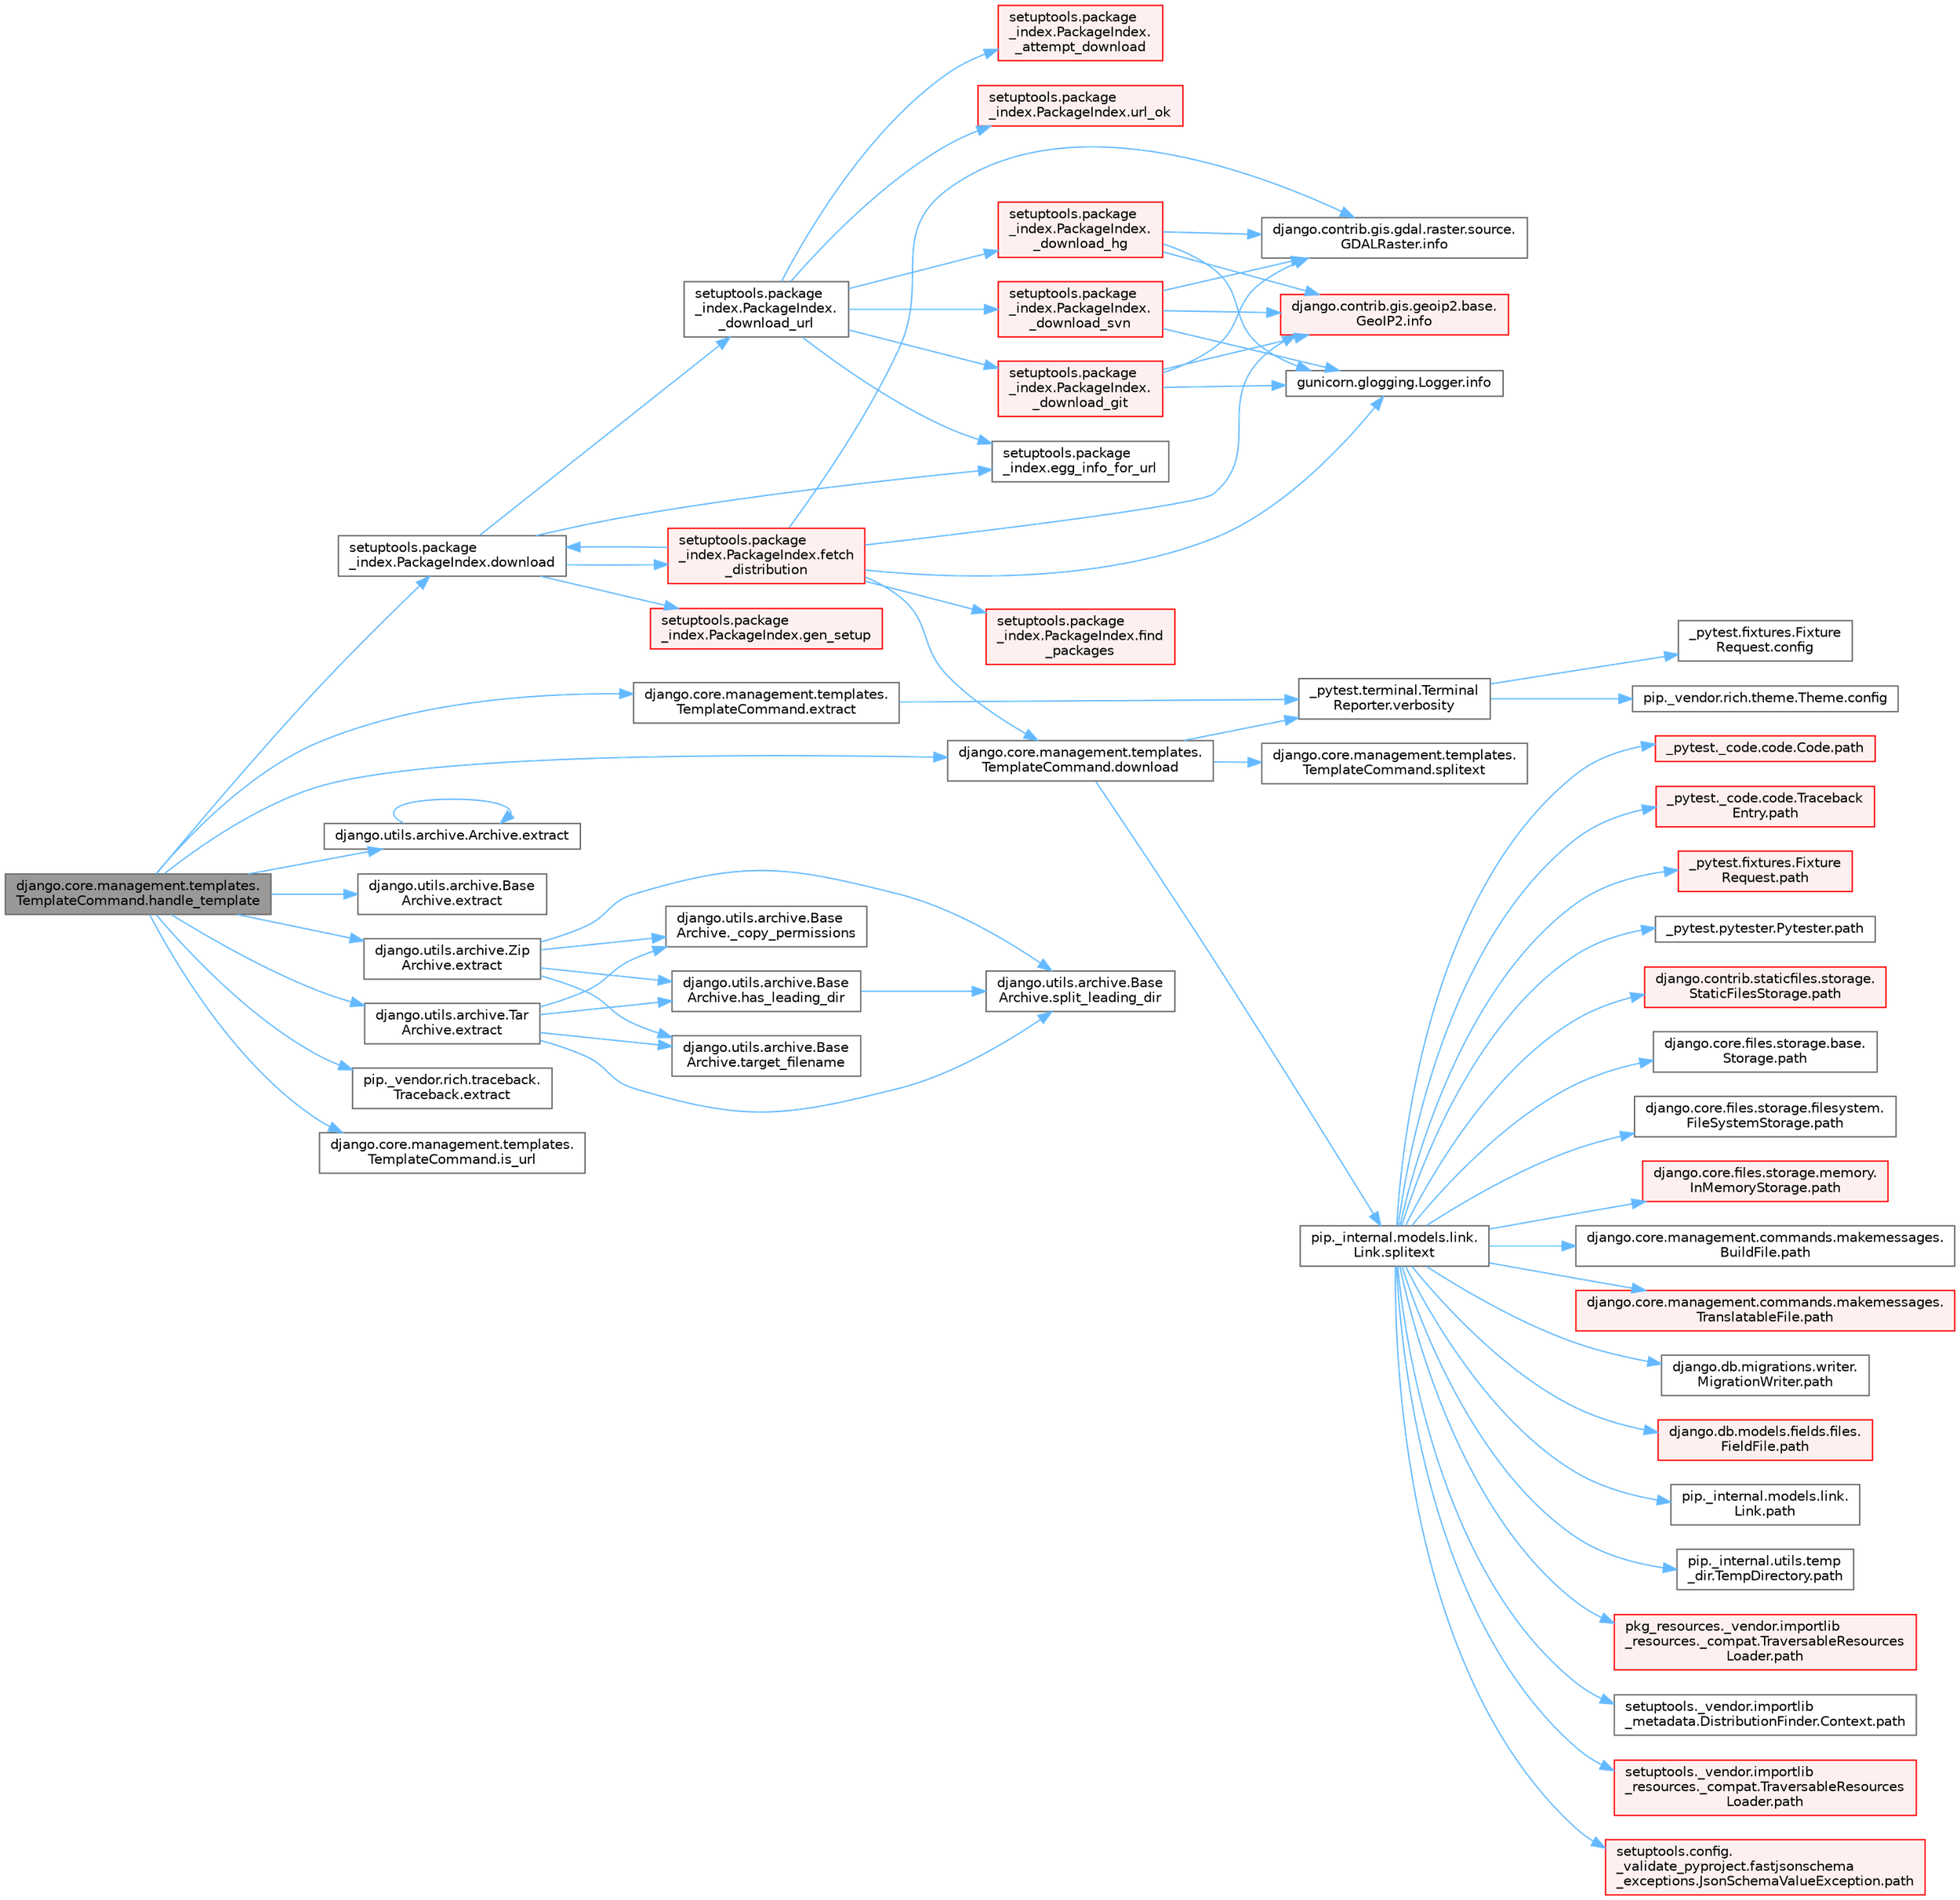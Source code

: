 digraph "django.core.management.templates.TemplateCommand.handle_template"
{
 // LATEX_PDF_SIZE
  bgcolor="transparent";
  edge [fontname=Helvetica,fontsize=10,labelfontname=Helvetica,labelfontsize=10];
  node [fontname=Helvetica,fontsize=10,shape=box,height=0.2,width=0.4];
  rankdir="LR";
  Node1 [id="Node000001",label="django.core.management.templates.\lTemplateCommand.handle_template",height=0.2,width=0.4,color="gray40", fillcolor="grey60", style="filled", fontcolor="black",tooltip=" "];
  Node1 -> Node2 [id="edge1_Node000001_Node000002",color="steelblue1",style="solid",tooltip=" "];
  Node2 [id="Node000002",label="django.core.management.templates.\lTemplateCommand.download",height=0.2,width=0.4,color="grey40", fillcolor="white", style="filled",URL="$classdjango_1_1core_1_1management_1_1templates_1_1_template_command.html#a9e246c2050bad6b5c2add1405978b21d",tooltip=" "];
  Node2 -> Node3 [id="edge2_Node000002_Node000003",color="steelblue1",style="solid",tooltip=" "];
  Node3 [id="Node000003",label="django.core.management.templates.\lTemplateCommand.splitext",height=0.2,width=0.4,color="grey40", fillcolor="white", style="filled",URL="$classdjango_1_1core_1_1management_1_1templates_1_1_template_command.html#a964bf11b1f2ed6b8148056c3cf846277",tooltip=" "];
  Node2 -> Node4 [id="edge3_Node000002_Node000004",color="steelblue1",style="solid",tooltip=" "];
  Node4 [id="Node000004",label="pip._internal.models.link.\lLink.splitext",height=0.2,width=0.4,color="grey40", fillcolor="white", style="filled",URL="$classpip_1_1__internal_1_1models_1_1link_1_1_link.html#a3da1e2b2ae97e76a77b134b6024b2aa9",tooltip=" "];
  Node4 -> Node5 [id="edge4_Node000004_Node000005",color="steelblue1",style="solid",tooltip=" "];
  Node5 [id="Node000005",label="_pytest._code.code.Code.path",height=0.2,width=0.4,color="red", fillcolor="#FFF0F0", style="filled",URL="$class__pytest_1_1__code_1_1code_1_1_code.html#a1dae55e90750fe77c7517f806a14d864",tooltip=" "];
  Node4 -> Node17 [id="edge5_Node000004_Node000017",color="steelblue1",style="solid",tooltip=" "];
  Node17 [id="Node000017",label="_pytest._code.code.Traceback\lEntry.path",height=0.2,width=0.4,color="red", fillcolor="#FFF0F0", style="filled",URL="$class__pytest_1_1__code_1_1code_1_1_traceback_entry.html#a5a88b9ae4623733566450a9e7d8387c0",tooltip=" "];
  Node4 -> Node19 [id="edge6_Node000004_Node000019",color="steelblue1",style="solid",tooltip=" "];
  Node19 [id="Node000019",label="_pytest.fixtures.Fixture\lRequest.path",height=0.2,width=0.4,color="red", fillcolor="#FFF0F0", style="filled",URL="$class__pytest_1_1fixtures_1_1_fixture_request.html#a6f6db59812d121b54cd67d5e434e1451",tooltip=" "];
  Node4 -> Node25 [id="edge7_Node000004_Node000025",color="steelblue1",style="solid",tooltip=" "];
  Node25 [id="Node000025",label="_pytest.pytester.Pytester.path",height=0.2,width=0.4,color="grey40", fillcolor="white", style="filled",URL="$class__pytest_1_1pytester_1_1_pytester.html#a403c804f74a87f5e5705774fa896cc1f",tooltip=" "];
  Node4 -> Node26 [id="edge8_Node000004_Node000026",color="steelblue1",style="solid",tooltip=" "];
  Node26 [id="Node000026",label="django.contrib.staticfiles.storage.\lStaticFilesStorage.path",height=0.2,width=0.4,color="red", fillcolor="#FFF0F0", style="filled",URL="$classdjango_1_1contrib_1_1staticfiles_1_1storage_1_1_static_files_storage.html#a4e96cc92fbde7423d1b74f3a50fc0bf6",tooltip=" "];
  Node4 -> Node472 [id="edge9_Node000004_Node000472",color="steelblue1",style="solid",tooltip=" "];
  Node472 [id="Node000472",label="django.core.files.storage.base.\lStorage.path",height=0.2,width=0.4,color="grey40", fillcolor="white", style="filled",URL="$classdjango_1_1core_1_1files_1_1storage_1_1base_1_1_storage.html#a9be8d49a55131dbbab2c5fd57f7e772c",tooltip=" "];
  Node4 -> Node473 [id="edge10_Node000004_Node000473",color="steelblue1",style="solid",tooltip=" "];
  Node473 [id="Node000473",label="django.core.files.storage.filesystem.\lFileSystemStorage.path",height=0.2,width=0.4,color="grey40", fillcolor="white", style="filled",URL="$classdjango_1_1core_1_1files_1_1storage_1_1filesystem_1_1_file_system_storage.html#abf8a7e88eedec3e1b2ea965cc0858d17",tooltip=" "];
  Node4 -> Node474 [id="edge11_Node000004_Node000474",color="steelblue1",style="solid",tooltip=" "];
  Node474 [id="Node000474",label="django.core.files.storage.memory.\lInMemoryStorage.path",height=0.2,width=0.4,color="red", fillcolor="#FFF0F0", style="filled",URL="$classdjango_1_1core_1_1files_1_1storage_1_1memory_1_1_in_memory_storage.html#a466c8e28fd11839318d2e4454b8ef89f",tooltip=" "];
  Node4 -> Node478 [id="edge12_Node000004_Node000478",color="steelblue1",style="solid",tooltip=" "];
  Node478 [id="Node000478",label="django.core.management.commands.makemessages.\lBuildFile.path",height=0.2,width=0.4,color="grey40", fillcolor="white", style="filled",URL="$classdjango_1_1core_1_1management_1_1commands_1_1makemessages_1_1_build_file.html#ac06388718e902543bc00a7c6565105fc",tooltip=" "];
  Node4 -> Node479 [id="edge13_Node000004_Node000479",color="steelblue1",style="solid",tooltip=" "];
  Node479 [id="Node000479",label="django.core.management.commands.makemessages.\lTranslatableFile.path",height=0.2,width=0.4,color="red", fillcolor="#FFF0F0", style="filled",URL="$classdjango_1_1core_1_1management_1_1commands_1_1makemessages_1_1_translatable_file.html#ad851d5e6b8a65f5915ccfd4a30fb8026",tooltip=" "];
  Node4 -> Node480 [id="edge14_Node000004_Node000480",color="steelblue1",style="solid",tooltip=" "];
  Node480 [id="Node000480",label="django.db.migrations.writer.\lMigrationWriter.path",height=0.2,width=0.4,color="grey40", fillcolor="white", style="filled",URL="$classdjango_1_1db_1_1migrations_1_1writer_1_1_migration_writer.html#a45469d67e8f80996c982470d36136184",tooltip=" "];
  Node4 -> Node481 [id="edge15_Node000004_Node000481",color="steelblue1",style="solid",tooltip=" "];
  Node481 [id="Node000481",label="django.db.models.fields.files.\lFieldFile.path",height=0.2,width=0.4,color="red", fillcolor="#FFF0F0", style="filled",URL="$classdjango_1_1db_1_1models_1_1fields_1_1files_1_1_field_file.html#ae91c4ed0643fb9bd8959d0db8eb44f80",tooltip=" "];
  Node4 -> Node577 [id="edge16_Node000004_Node000577",color="steelblue1",style="solid",tooltip=" "];
  Node577 [id="Node000577",label="pip._internal.models.link.\lLink.path",height=0.2,width=0.4,color="grey40", fillcolor="white", style="filled",URL="$classpip_1_1__internal_1_1models_1_1link_1_1_link.html#a30f454216dcb615e3ed986238490f180",tooltip=" "];
  Node4 -> Node578 [id="edge17_Node000004_Node000578",color="steelblue1",style="solid",tooltip=" "];
  Node578 [id="Node000578",label="pip._internal.utils.temp\l_dir.TempDirectory.path",height=0.2,width=0.4,color="grey40", fillcolor="white", style="filled",URL="$classpip_1_1__internal_1_1utils_1_1temp__dir_1_1_temp_directory.html#afe6b2d95c070c6570957de5696ff3a6e",tooltip=" "];
  Node4 -> Node579 [id="edge18_Node000004_Node000579",color="steelblue1",style="solid",tooltip=" "];
  Node579 [id="Node000579",label="pkg_resources._vendor.importlib\l_resources._compat.TraversableResources\lLoader.path",height=0.2,width=0.4,color="red", fillcolor="#FFF0F0", style="filled",URL="$classpkg__resources_1_1__vendor_1_1importlib__resources_1_1__compat_1_1_traversable_resources_loader.html#acfc17872a53cbe02f6c34eda2bb162f2",tooltip=" "];
  Node4 -> Node581 [id="edge19_Node000004_Node000581",color="steelblue1",style="solid",tooltip=" "];
  Node581 [id="Node000581",label="setuptools._vendor.importlib\l_metadata.DistributionFinder.Context.path",height=0.2,width=0.4,color="grey40", fillcolor="white", style="filled",URL="$classsetuptools_1_1__vendor_1_1importlib__metadata_1_1_distribution_finder_1_1_context.html#a84a429ddce40738ea5c0edb53799ee8d",tooltip=" "];
  Node4 -> Node582 [id="edge20_Node000004_Node000582",color="steelblue1",style="solid",tooltip=" "];
  Node582 [id="Node000582",label="setuptools._vendor.importlib\l_resources._compat.TraversableResources\lLoader.path",height=0.2,width=0.4,color="red", fillcolor="#FFF0F0", style="filled",URL="$classsetuptools_1_1__vendor_1_1importlib__resources_1_1__compat_1_1_traversable_resources_loader.html#a9b9cf5b6723d48f7a779b6ae71d53699",tooltip=" "];
  Node4 -> Node583 [id="edge21_Node000004_Node000583",color="steelblue1",style="solid",tooltip=" "];
  Node583 [id="Node000583",label="setuptools.config.\l_validate_pyproject.fastjsonschema\l_exceptions.JsonSchemaValueException.path",height=0.2,width=0.4,color="red", fillcolor="#FFF0F0", style="filled",URL="$classsetuptools_1_1config_1_1__validate__pyproject_1_1fastjsonschema__exceptions_1_1_json_schema_value_exception.html#a59179b3d1dc16c7087530bbc10bcf857",tooltip=" "];
  Node2 -> Node1074 [id="edge22_Node000002_Node001074",color="steelblue1",style="solid",tooltip=" "];
  Node1074 [id="Node001074",label="_pytest.terminal.Terminal\lReporter.verbosity",height=0.2,width=0.4,color="grey40", fillcolor="white", style="filled",URL="$class__pytest_1_1terminal_1_1_terminal_reporter.html#a620047ffec9ba4f5cca84af25b3adbcf",tooltip=" "];
  Node1074 -> Node82 [id="edge23_Node001074_Node000082",color="steelblue1",style="solid",tooltip=" "];
  Node82 [id="Node000082",label="_pytest.fixtures.Fixture\lRequest.config",height=0.2,width=0.4,color="grey40", fillcolor="white", style="filled",URL="$class__pytest_1_1fixtures_1_1_fixture_request.html#a9ed7b83923283e6cc50ae1c56f68b36d",tooltip=" "];
  Node1074 -> Node83 [id="edge24_Node001074_Node000083",color="steelblue1",style="solid",tooltip=" "];
  Node83 [id="Node000083",label="pip._vendor.rich.theme.Theme.config",height=0.2,width=0.4,color="grey40", fillcolor="white", style="filled",URL="$classpip_1_1__vendor_1_1rich_1_1theme_1_1_theme.html#a66944133178df92a2cc2793b6053a2ea",tooltip=" "];
  Node1 -> Node4527 [id="edge25_Node000001_Node004527",color="steelblue1",style="solid",tooltip=" "];
  Node4527 [id="Node004527",label="setuptools.package\l_index.PackageIndex.download",height=0.2,width=0.4,color="grey40", fillcolor="white", style="filled",URL="$classsetuptools_1_1package__index_1_1_package_index.html#a4a93ea395682af3e5a7fa8f1011e77ac",tooltip=" "];
  Node4527 -> Node4528 [id="edge26_Node004527_Node004528",color="steelblue1",style="solid",tooltip=" "];
  Node4528 [id="Node004528",label="setuptools.package\l_index.PackageIndex.\l_download_url",height=0.2,width=0.4,color="grey40", fillcolor="white", style="filled",URL="$classsetuptools_1_1package__index_1_1_package_index.html#a25b8ace0fd40420f0409eede723b5a66",tooltip=" "];
  Node4528 -> Node4529 [id="edge27_Node004528_Node004529",color="steelblue1",style="solid",tooltip=" "];
  Node4529 [id="Node004529",label="setuptools.package\l_index.PackageIndex.\l_attempt_download",height=0.2,width=0.4,color="red", fillcolor="#FFF0F0", style="filled",URL="$classsetuptools_1_1package__index_1_1_package_index.html#a61f641d014041c5635334233fb5187af",tooltip=" "];
  Node4528 -> Node4538 [id="edge28_Node004528_Node004538",color="steelblue1",style="solid",tooltip=" "];
  Node4538 [id="Node004538",label="setuptools.package\l_index.PackageIndex.\l_download_git",height=0.2,width=0.4,color="red", fillcolor="#FFF0F0", style="filled",URL="$classsetuptools_1_1package__index_1_1_package_index.html#ab1314a1d26917b0a04cc8ece0032d7e3",tooltip=" "];
  Node4538 -> Node2945 [id="edge29_Node004538_Node002945",color="steelblue1",style="solid",tooltip=" "];
  Node2945 [id="Node002945",label="django.contrib.gis.gdal.raster.source.\lGDALRaster.info",height=0.2,width=0.4,color="grey40", fillcolor="white", style="filled",URL="$classdjango_1_1contrib_1_1gis_1_1gdal_1_1raster_1_1source_1_1_g_d_a_l_raster.html#a9d874f7fbf44cff1587bbb4a5d34a88f",tooltip=" "];
  Node4538 -> Node2946 [id="edge30_Node004538_Node002946",color="steelblue1",style="solid",tooltip=" "];
  Node2946 [id="Node002946",label="django.contrib.gis.geoip2.base.\lGeoIP2.info",height=0.2,width=0.4,color="red", fillcolor="#FFF0F0", style="filled",URL="$classdjango_1_1contrib_1_1gis_1_1geoip2_1_1base_1_1_geo_i_p2.html#aaf31f29c09e7b4a2af2a4b19b80d1337",tooltip=" "];
  Node4538 -> Node2947 [id="edge31_Node004538_Node002947",color="steelblue1",style="solid",tooltip=" "];
  Node2947 [id="Node002947",label="gunicorn.glogging.Logger.info",height=0.2,width=0.4,color="grey40", fillcolor="white", style="filled",URL="$classgunicorn_1_1glogging_1_1_logger.html#a5c31f478f8d59ddc411c97e25cdfae65",tooltip=" "];
  Node4528 -> Node4540 [id="edge32_Node004528_Node004540",color="steelblue1",style="solid",tooltip=" "];
  Node4540 [id="Node004540",label="setuptools.package\l_index.PackageIndex.\l_download_hg",height=0.2,width=0.4,color="red", fillcolor="#FFF0F0", style="filled",URL="$classsetuptools_1_1package__index_1_1_package_index.html#a0ee548df8c0f94ba441bcd80fa3e5103",tooltip=" "];
  Node4540 -> Node2945 [id="edge33_Node004540_Node002945",color="steelblue1",style="solid",tooltip=" "];
  Node4540 -> Node2946 [id="edge34_Node004540_Node002946",color="steelblue1",style="solid",tooltip=" "];
  Node4540 -> Node2947 [id="edge35_Node004540_Node002947",color="steelblue1",style="solid",tooltip=" "];
  Node4528 -> Node4531 [id="edge36_Node004528_Node004531",color="steelblue1",style="solid",tooltip=" "];
  Node4531 [id="Node004531",label="setuptools.package\l_index.PackageIndex.\l_download_svn",height=0.2,width=0.4,color="red", fillcolor="#FFF0F0", style="filled",URL="$classsetuptools_1_1package__index_1_1_package_index.html#a81dace6f0ecf75081f9fad736c19f0ad",tooltip=" "];
  Node4531 -> Node2945 [id="edge37_Node004531_Node002945",color="steelblue1",style="solid",tooltip=" "];
  Node4531 -> Node2946 [id="edge38_Node004531_Node002946",color="steelblue1",style="solid",tooltip=" "];
  Node4531 -> Node2947 [id="edge39_Node004531_Node002947",color="steelblue1",style="solid",tooltip=" "];
  Node4528 -> Node4541 [id="edge40_Node004528_Node004541",color="steelblue1",style="solid",tooltip=" "];
  Node4541 [id="Node004541",label="setuptools.package\l_index.egg_info_for_url",height=0.2,width=0.4,color="grey40", fillcolor="white", style="filled",URL="$namespacesetuptools_1_1package__index.html#a79b91a82fe1497da147b21a03beda12c",tooltip=" "];
  Node4528 -> Node4542 [id="edge41_Node004528_Node004542",color="steelblue1",style="solid",tooltip=" "];
  Node4542 [id="Node004542",label="setuptools.package\l_index.PackageIndex.url_ok",height=0.2,width=0.4,color="red", fillcolor="#FFF0F0", style="filled",URL="$classsetuptools_1_1package__index_1_1_package_index.html#a8c81dfc9a25b1c84bb8ce7b8b701d450",tooltip=" "];
  Node4527 -> Node4541 [id="edge42_Node004527_Node004541",color="steelblue1",style="solid",tooltip=" "];
  Node4527 -> Node4543 [id="edge43_Node004527_Node004543",color="steelblue1",style="solid",tooltip=" "];
  Node4543 [id="Node004543",label="setuptools.package\l_index.PackageIndex.fetch\l_distribution",height=0.2,width=0.4,color="red", fillcolor="#FFF0F0", style="filled",URL="$classsetuptools_1_1package__index_1_1_package_index.html#ac5576b29d3cea2f46cf7f84d7a991cbe",tooltip=" "];
  Node4543 -> Node2 [id="edge44_Node004543_Node000002",color="steelblue1",style="solid",tooltip=" "];
  Node4543 -> Node4527 [id="edge45_Node004543_Node004527",color="steelblue1",style="solid",tooltip=" "];
  Node4543 -> Node4544 [id="edge46_Node004543_Node004544",color="steelblue1",style="solid",tooltip=" "];
  Node4544 [id="Node004544",label="setuptools.package\l_index.PackageIndex.find\l_packages",height=0.2,width=0.4,color="red", fillcolor="#FFF0F0", style="filled",URL="$classsetuptools_1_1package__index_1_1_package_index.html#a80e9512d0dd15c5322cddde4fadd180b",tooltip=" "];
  Node4543 -> Node2945 [id="edge47_Node004543_Node002945",color="steelblue1",style="solid",tooltip=" "];
  Node4543 -> Node2946 [id="edge48_Node004543_Node002946",color="steelblue1",style="solid",tooltip=" "];
  Node4543 -> Node2947 [id="edge49_Node004543_Node002947",color="steelblue1",style="solid",tooltip=" "];
  Node4527 -> Node4563 [id="edge50_Node004527_Node004563",color="steelblue1",style="solid",tooltip=" "];
  Node4563 [id="Node004563",label="setuptools.package\l_index.PackageIndex.gen_setup",height=0.2,width=0.4,color="red", fillcolor="#FFF0F0", style="filled",URL="$classsetuptools_1_1package__index_1_1_package_index.html#a94e2f0db3966c511815700f7993db942",tooltip=" "];
  Node1 -> Node4564 [id="edge51_Node000001_Node004564",color="steelblue1",style="solid",tooltip=" "];
  Node4564 [id="Node004564",label="django.core.management.templates.\lTemplateCommand.extract",height=0.2,width=0.4,color="grey40", fillcolor="white", style="filled",URL="$classdjango_1_1core_1_1management_1_1templates_1_1_template_command.html#a3fcedb97a77350d9c0311dc8d514f391",tooltip=" "];
  Node4564 -> Node1074 [id="edge52_Node004564_Node001074",color="steelblue1",style="solid",tooltip=" "];
  Node1 -> Node4565 [id="edge53_Node000001_Node004565",color="steelblue1",style="solid",tooltip=" "];
  Node4565 [id="Node004565",label="django.utils.archive.Archive.extract",height=0.2,width=0.4,color="grey40", fillcolor="white", style="filled",URL="$classdjango_1_1utils_1_1archive_1_1_archive.html#a00018869022c0df71548d1ae9e32fbae",tooltip=" "];
  Node4565 -> Node4565 [id="edge54_Node004565_Node004565",color="steelblue1",style="solid",tooltip=" "];
  Node1 -> Node4566 [id="edge55_Node000001_Node004566",color="steelblue1",style="solid",tooltip=" "];
  Node4566 [id="Node004566",label="django.utils.archive.Base\lArchive.extract",height=0.2,width=0.4,color="grey40", fillcolor="white", style="filled",URL="$classdjango_1_1utils_1_1archive_1_1_base_archive.html#a5eb4b059af8761e026bc170f4debfe68",tooltip=" "];
  Node1 -> Node4567 [id="edge56_Node000001_Node004567",color="steelblue1",style="solid",tooltip=" "];
  Node4567 [id="Node004567",label="django.utils.archive.Tar\lArchive.extract",height=0.2,width=0.4,color="grey40", fillcolor="white", style="filled",URL="$classdjango_1_1utils_1_1archive_1_1_tar_archive.html#a39b213990a21178e6711db696d4b1ba4",tooltip=" "];
  Node4567 -> Node4568 [id="edge57_Node004567_Node004568",color="steelblue1",style="solid",tooltip=" "];
  Node4568 [id="Node004568",label="django.utils.archive.Base\lArchive._copy_permissions",height=0.2,width=0.4,color="grey40", fillcolor="white", style="filled",URL="$classdjango_1_1utils_1_1archive_1_1_base_archive.html#a8db437f36eef823fc4f30392fa236f7a",tooltip=" "];
  Node4567 -> Node4569 [id="edge58_Node004567_Node004569",color="steelblue1",style="solid",tooltip=" "];
  Node4569 [id="Node004569",label="django.utils.archive.Base\lArchive.has_leading_dir",height=0.2,width=0.4,color="grey40", fillcolor="white", style="filled",URL="$classdjango_1_1utils_1_1archive_1_1_base_archive.html#a15105bf68db0c8391312f722fbfd6500",tooltip=" "];
  Node4569 -> Node4570 [id="edge59_Node004569_Node004570",color="steelblue1",style="solid",tooltip=" "];
  Node4570 [id="Node004570",label="django.utils.archive.Base\lArchive.split_leading_dir",height=0.2,width=0.4,color="grey40", fillcolor="white", style="filled",URL="$classdjango_1_1utils_1_1archive_1_1_base_archive.html#a5a809bae5854418c3605572dd98b4a0a",tooltip=" "];
  Node4567 -> Node4570 [id="edge60_Node004567_Node004570",color="steelblue1",style="solid",tooltip=" "];
  Node4567 -> Node4571 [id="edge61_Node004567_Node004571",color="steelblue1",style="solid",tooltip=" "];
  Node4571 [id="Node004571",label="django.utils.archive.Base\lArchive.target_filename",height=0.2,width=0.4,color="grey40", fillcolor="white", style="filled",URL="$classdjango_1_1utils_1_1archive_1_1_base_archive.html#aabe0f971eaaec4184e4e4cd14f8bc777",tooltip=" "];
  Node1 -> Node4572 [id="edge62_Node000001_Node004572",color="steelblue1",style="solid",tooltip=" "];
  Node4572 [id="Node004572",label="django.utils.archive.Zip\lArchive.extract",height=0.2,width=0.4,color="grey40", fillcolor="white", style="filled",URL="$classdjango_1_1utils_1_1archive_1_1_zip_archive.html#a2c5557958bfb48da011f0aaed8326b4b",tooltip=" "];
  Node4572 -> Node4568 [id="edge63_Node004572_Node004568",color="steelblue1",style="solid",tooltip=" "];
  Node4572 -> Node4569 [id="edge64_Node004572_Node004569",color="steelblue1",style="solid",tooltip=" "];
  Node4572 -> Node4570 [id="edge65_Node004572_Node004570",color="steelblue1",style="solid",tooltip=" "];
  Node4572 -> Node4571 [id="edge66_Node004572_Node004571",color="steelblue1",style="solid",tooltip=" "];
  Node1 -> Node4573 [id="edge67_Node000001_Node004573",color="steelblue1",style="solid",tooltip=" "];
  Node4573 [id="Node004573",label="pip._vendor.rich.traceback.\lTraceback.extract",height=0.2,width=0.4,color="grey40", fillcolor="white", style="filled",URL="$classpip_1_1__vendor_1_1rich_1_1traceback_1_1_traceback.html#a6c50388368d869ceca9e4cf1707fc4c1",tooltip=" "];
  Node1 -> Node4574 [id="edge68_Node000001_Node004574",color="steelblue1",style="solid",tooltip=" "];
  Node4574 [id="Node004574",label="django.core.management.templates.\lTemplateCommand.is_url",height=0.2,width=0.4,color="grey40", fillcolor="white", style="filled",URL="$classdjango_1_1core_1_1management_1_1templates_1_1_template_command.html#a374b40adacd4ee13d365dc25ac55b058",tooltip=" "];
}
